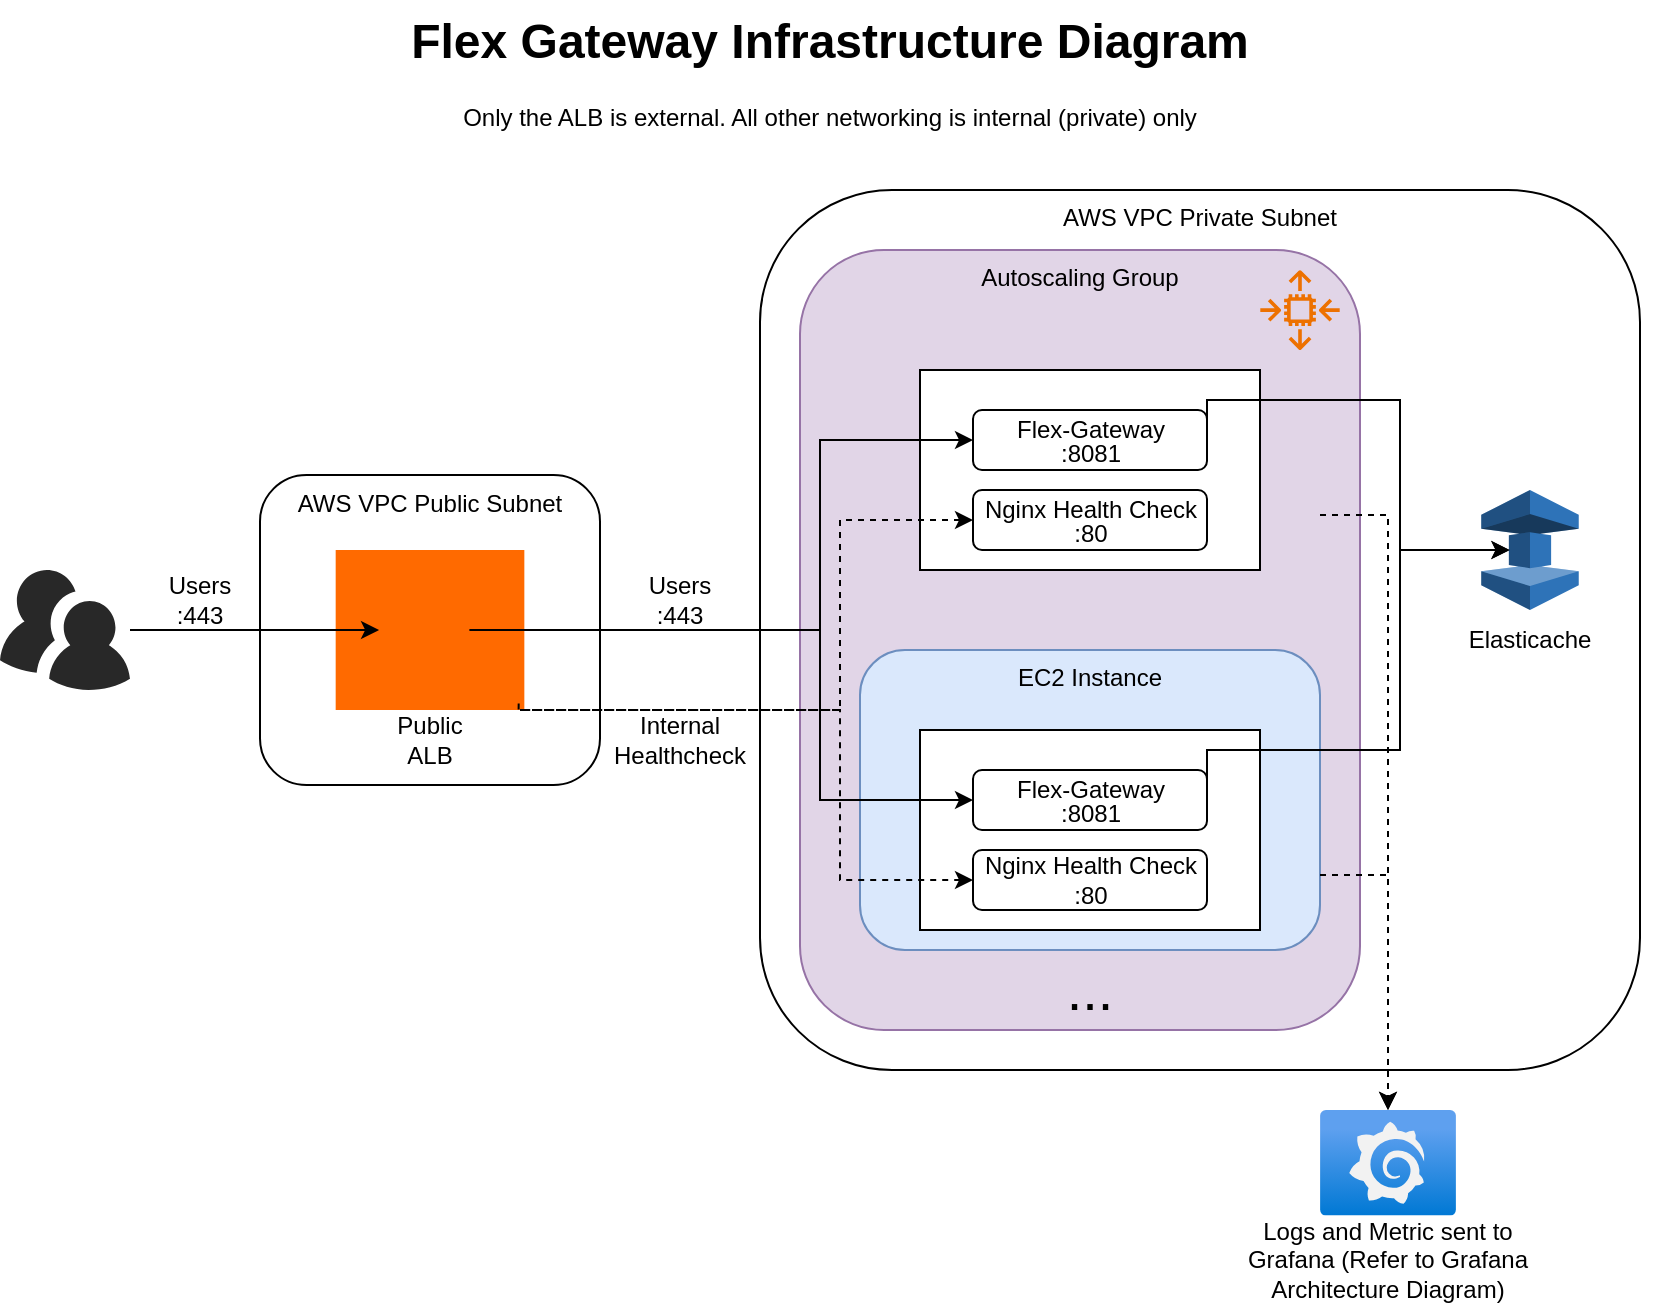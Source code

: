 <mxfile version="28.2.3">
  <diagram name="Page-1" id="Oap9Uj49-vAxEfMM_Ddv">
    <mxGraphModel dx="2377" dy="1252" grid="1" gridSize="10" guides="1" tooltips="1" connect="1" arrows="1" fold="1" page="1" pageScale="1" pageWidth="850" pageHeight="1100" math="0" shadow="0">
      <root>
        <mxCell id="0" />
        <mxCell id="1" parent="0" />
        <mxCell id="5G9Hfgs1YEClRX-4D4DC-1" value="AWS VPC Private Subnet" style="rounded=1;whiteSpace=wrap;html=1;verticalAlign=top;container=0;" parent="1" vertex="1">
          <mxGeometry x="390" y="105" width="440" height="440" as="geometry" />
        </mxCell>
        <mxCell id="JU4nquK_jm7ar9zYCTRF-6" value="&lt;div&gt;AWS VPC Public Subnet&lt;/div&gt;" style="rounded=1;whiteSpace=wrap;html=1;verticalAlign=top;" vertex="1" parent="1">
          <mxGeometry x="140" y="247.5" width="170" height="155" as="geometry" />
        </mxCell>
        <mxCell id="5G9Hfgs1YEClRX-4D4DC-7" value="&lt;h1 style=&quot;margin-top: 0px;&quot;&gt;Flex Gateway Infrastructure Diagram&lt;/h1&gt;&lt;p&gt;Only the ALB is external. All other networking is internal (private) only&lt;/p&gt;" style="text;html=1;whiteSpace=wrap;overflow=hidden;rounded=0;align=center;" parent="1" vertex="1">
          <mxGeometry x="200" y="10" width="450" height="120" as="geometry" />
        </mxCell>
        <mxCell id="5G9Hfgs1YEClRX-4D4DC-30" value="" style="points=[[0.23,0.5,0,0,0],[0.71,0.5,0,0,0],[0.97,0.96,0,0,0]];aspect=fixed;html=1;align=center;shadow=0;dashed=0;fillColor=#FF6A00;strokeColor=none;shape=mxgraph.alibaba_cloud.alb_application_load_balancer_01;pointerEvents=0;verticalAlign=top;fontFamily=Helvetica;fontSize=12;fontColor=default;movable=1;resizable=1;rotatable=1;deletable=1;editable=1;locked=0;connectable=1;" parent="1" vertex="1">
          <mxGeometry x="177.84" y="285" width="94.33" height="80" as="geometry" />
        </mxCell>
        <mxCell id="5G9Hfgs1YEClRX-4D4DC-39" value="&lt;div&gt;Public ALB&lt;/div&gt;" style="text;html=1;align=center;verticalAlign=middle;whiteSpace=wrap;rounded=0;fontFamily=Helvetica;fontSize=12;fontColor=default;" parent="1" vertex="1">
          <mxGeometry x="195" y="365" width="60" height="30" as="geometry" />
        </mxCell>
        <mxCell id="JU4nquK_jm7ar9zYCTRF-2" value="" style="group" vertex="1" connectable="0" parent="1">
          <mxGeometry x="710" y="255" width="130" height="90" as="geometry" />
        </mxCell>
        <mxCell id="JU4nquK_jm7ar9zYCTRF-1" value="" style="outlineConnect=0;dashed=0;verticalLabelPosition=bottom;verticalAlign=top;align=center;html=1;shape=mxgraph.aws3.elasticache;fillColor=#2E73B8;gradientColor=none;" vertex="1" parent="JU4nquK_jm7ar9zYCTRF-2">
          <mxGeometry x="40.62" width="48.75" height="60" as="geometry" />
        </mxCell>
        <mxCell id="5G9Hfgs1YEClRX-4D4DC-14" value="&lt;div&gt;Elasticache&lt;/div&gt;" style="text;html=1;align=center;verticalAlign=middle;whiteSpace=wrap;rounded=0;fontFamily=Helvetica;fontSize=12;fontColor=default;" parent="JU4nquK_jm7ar9zYCTRF-2" vertex="1">
          <mxGeometry y="60" width="130" height="30" as="geometry" />
        </mxCell>
        <mxCell id="JU4nquK_jm7ar9zYCTRF-8" value="" style="group" vertex="1" connectable="0" parent="1">
          <mxGeometry x="440" y="155" width="250" height="370" as="geometry" />
        </mxCell>
        <mxCell id="5G9Hfgs1YEClRX-4D4DC-2" value="EC2 Instance" style="rounded=1;whiteSpace=wrap;html=1;verticalAlign=top;labelBackgroundColor=none;fillColor=#dae8fc;strokeColor=#6c8ebf;" parent="JU4nquK_jm7ar9zYCTRF-8" vertex="1">
          <mxGeometry width="230" height="150" as="geometry" />
        </mxCell>
        <mxCell id="JU4nquK_jm7ar9zYCTRF-42" value="Autoscaling Group" style="rounded=1;whiteSpace=wrap;html=1;fillColor=#e1d5e7;strokeColor=#9673a6;verticalAlign=top;" vertex="1" parent="JU4nquK_jm7ar9zYCTRF-8">
          <mxGeometry x="-30" y="-20" width="280" height="390" as="geometry" />
        </mxCell>
        <mxCell id="5G9Hfgs1YEClRX-4D4DC-10" value="" style="group" parent="JU4nquK_jm7ar9zYCTRF-8" vertex="1" connectable="0">
          <mxGeometry x="30" y="30" width="170" height="170" as="geometry" />
        </mxCell>
        <mxCell id="5G9Hfgs1YEClRX-4D4DC-9" value="" style="rounded=0;whiteSpace=wrap;html=1;" parent="5G9Hfgs1YEClRX-4D4DC-10" vertex="1">
          <mxGeometry y="10" width="170" height="100" as="geometry" />
        </mxCell>
        <mxCell id="5G9Hfgs1YEClRX-4D4DC-3" value="" style="shape=image;html=1;verticalAlign=top;verticalLabelPosition=bottom;labelBackgroundColor=#ffffff;imageAspect=0;aspect=fixed;image=https://icons.diagrams.net/icon-cache1/Ionicons_Fill_Vol_2-2187/logo-docker-1464.svg" parent="5G9Hfgs1YEClRX-4D4DC-10" vertex="1">
          <mxGeometry x="64.997" y="-10" width="40" height="40" as="geometry" />
        </mxCell>
        <mxCell id="5G9Hfgs1YEClRX-4D4DC-23" value="&lt;div style=&quot;line-height: 100%;&quot;&gt;Nginx Health Check :80&lt;/div&gt;" style="rounded=1;whiteSpace=wrap;html=1;pointerEvents=0;align=center;verticalAlign=middle;fontFamily=Helvetica;fontSize=12;fontColor=default;fillColor=none;gradientColor=none;" parent="5G9Hfgs1YEClRX-4D4DC-10" vertex="1">
          <mxGeometry x="26.5" y="70" width="117" height="30" as="geometry" />
        </mxCell>
        <mxCell id="JU4nquK_jm7ar9zYCTRF-7" value="&lt;div style=&quot;line-height: 100%;&quot;&gt;&lt;div&gt;&lt;div&gt;&lt;font&gt;Flex-Gateway&lt;/font&gt;&lt;/div&gt;&lt;div&gt;&lt;font&gt;:8081&lt;/font&gt;&lt;/div&gt;&lt;/div&gt;&lt;/div&gt;" style="rounded=1;whiteSpace=wrap;html=1;pointerEvents=0;align=center;verticalAlign=middle;fontFamily=Helvetica;fontSize=12;fontColor=default;fillColor=none;gradientColor=none;" vertex="1" parent="5G9Hfgs1YEClRX-4D4DC-10">
          <mxGeometry x="26.5" y="30" width="117" height="30" as="geometry" />
        </mxCell>
        <mxCell id="JU4nquK_jm7ar9zYCTRF-43" value="" style="sketch=0;outlineConnect=0;fontColor=#232F3E;gradientColor=none;fillColor=#ED7100;strokeColor=none;dashed=0;verticalLabelPosition=bottom;verticalAlign=top;align=center;html=1;fontSize=12;fontStyle=0;aspect=fixed;pointerEvents=1;shape=mxgraph.aws4.auto_scaling2;" vertex="1" parent="JU4nquK_jm7ar9zYCTRF-8">
          <mxGeometry x="200" y="-10" width="40" height="40" as="geometry" />
        </mxCell>
        <mxCell id="JU4nquK_jm7ar9zYCTRF-9" value="" style="group" vertex="1" connectable="0" parent="1">
          <mxGeometry x="440" y="335" width="230" height="200" as="geometry" />
        </mxCell>
        <mxCell id="JU4nquK_jm7ar9zYCTRF-10" value="EC2 Instance" style="rounded=1;whiteSpace=wrap;html=1;verticalAlign=top;labelBackgroundColor=none;fillColor=#dae8fc;strokeColor=#6c8ebf;" vertex="1" parent="JU4nquK_jm7ar9zYCTRF-9">
          <mxGeometry width="230" height="150" as="geometry" />
        </mxCell>
        <mxCell id="JU4nquK_jm7ar9zYCTRF-11" value="" style="group" vertex="1" connectable="0" parent="JU4nquK_jm7ar9zYCTRF-9">
          <mxGeometry x="30" y="30" width="170" height="170" as="geometry" />
        </mxCell>
        <mxCell id="JU4nquK_jm7ar9zYCTRF-12" value="" style="rounded=0;whiteSpace=wrap;html=1;" vertex="1" parent="JU4nquK_jm7ar9zYCTRF-11">
          <mxGeometry y="10" width="170" height="100" as="geometry" />
        </mxCell>
        <mxCell id="JU4nquK_jm7ar9zYCTRF-13" value="" style="shape=image;html=1;verticalAlign=top;verticalLabelPosition=bottom;labelBackgroundColor=#ffffff;imageAspect=0;aspect=fixed;image=https://icons.diagrams.net/icon-cache1/Ionicons_Fill_Vol_2-2187/logo-docker-1464.svg" vertex="1" parent="JU4nquK_jm7ar9zYCTRF-11">
          <mxGeometry x="64.997" y="-10" width="40" height="40" as="geometry" />
        </mxCell>
        <mxCell id="JU4nquK_jm7ar9zYCTRF-14" value="&lt;div&gt;Nginx Health Check&lt;/div&gt;&lt;div&gt;:80&lt;/div&gt;" style="rounded=1;whiteSpace=wrap;html=1;pointerEvents=0;align=center;verticalAlign=middle;fontFamily=Helvetica;fontSize=12;fontColor=default;fillColor=none;gradientColor=none;" vertex="1" parent="JU4nquK_jm7ar9zYCTRF-11">
          <mxGeometry x="26.5" y="70" width="117" height="30" as="geometry" />
        </mxCell>
        <mxCell id="JU4nquK_jm7ar9zYCTRF-15" value="&lt;div style=&quot;line-height: 100%;&quot;&gt;&lt;div&gt;Flex-Gateway&lt;/div&gt;&lt;div&gt;:8081&lt;/div&gt;&lt;/div&gt;" style="rounded=1;whiteSpace=wrap;html=1;pointerEvents=0;align=center;verticalAlign=middle;fontFamily=Helvetica;fontSize=12;fontColor=default;fillColor=none;gradientColor=none;" vertex="1" parent="JU4nquK_jm7ar9zYCTRF-11">
          <mxGeometry x="26.5" y="30" width="117" height="30" as="geometry" />
        </mxCell>
        <mxCell id="JU4nquK_jm7ar9zYCTRF-26" value="&lt;font style=&quot;font-size: 28px;&quot;&gt;...&lt;/font&gt;" style="text;html=1;align=center;verticalAlign=middle;whiteSpace=wrap;rounded=0;" vertex="1" parent="JU4nquK_jm7ar9zYCTRF-11">
          <mxGeometry x="55" y="125" width="60" height="30" as="geometry" />
        </mxCell>
        <mxCell id="JU4nquK_jm7ar9zYCTRF-19" style="edgeStyle=orthogonalEdgeStyle;rounded=0;orthogonalLoop=1;jettySize=auto;html=1;exitX=1;exitY=0.5;exitDx=0;exitDy=0;entryX=0.29;entryY=0.5;entryDx=0;entryDy=0;entryPerimeter=0;" edge="1" parent="1" source="JU4nquK_jm7ar9zYCTRF-7" target="JU4nquK_jm7ar9zYCTRF-1">
          <mxGeometry relative="1" as="geometry">
            <Array as="points">
              <mxPoint x="710" y="210" />
              <mxPoint x="710" y="285" />
            </Array>
          </mxGeometry>
        </mxCell>
        <mxCell id="JU4nquK_jm7ar9zYCTRF-21" style="edgeStyle=orthogonalEdgeStyle;rounded=0;orthogonalLoop=1;jettySize=auto;html=1;exitX=1;exitY=0.5;exitDx=0;exitDy=0;entryX=0.29;entryY=0.5;entryDx=0;entryDy=0;entryPerimeter=0;" edge="1" parent="1" source="JU4nquK_jm7ar9zYCTRF-15" target="JU4nquK_jm7ar9zYCTRF-1">
          <mxGeometry relative="1" as="geometry">
            <Array as="points">
              <mxPoint x="710" y="385" />
              <mxPoint x="710" y="285" />
            </Array>
          </mxGeometry>
        </mxCell>
        <mxCell id="JU4nquK_jm7ar9zYCTRF-23" style="edgeStyle=orthogonalEdgeStyle;rounded=0;orthogonalLoop=1;jettySize=auto;html=1;exitX=0.71;exitY=0.5;exitDx=0;exitDy=0;exitPerimeter=0;entryX=0;entryY=0.5;entryDx=0;entryDy=0;" edge="1" parent="1" source="5G9Hfgs1YEClRX-4D4DC-30" target="JU4nquK_jm7ar9zYCTRF-7">
          <mxGeometry relative="1" as="geometry">
            <Array as="points">
              <mxPoint x="420" y="325" />
              <mxPoint x="420" y="230" />
            </Array>
          </mxGeometry>
        </mxCell>
        <mxCell id="JU4nquK_jm7ar9zYCTRF-24" style="edgeStyle=orthogonalEdgeStyle;rounded=0;orthogonalLoop=1;jettySize=auto;html=1;exitX=0.71;exitY=0.5;exitDx=0;exitDy=0;exitPerimeter=0;entryX=0;entryY=0.5;entryDx=0;entryDy=0;" edge="1" parent="1" source="5G9Hfgs1YEClRX-4D4DC-30" target="JU4nquK_jm7ar9zYCTRF-15">
          <mxGeometry relative="1" as="geometry">
            <Array as="points">
              <mxPoint x="420" y="325" />
              <mxPoint x="420" y="410" />
            </Array>
          </mxGeometry>
        </mxCell>
        <mxCell id="JU4nquK_jm7ar9zYCTRF-25" value="&lt;div&gt;Users&lt;/div&gt;&lt;div&gt;:443&lt;/div&gt;" style="text;html=1;align=center;verticalAlign=middle;whiteSpace=wrap;rounded=0;" vertex="1" parent="1">
          <mxGeometry x="320" y="295" width="60" height="30" as="geometry" />
        </mxCell>
        <mxCell id="JU4nquK_jm7ar9zYCTRF-27" value="" style="image;aspect=fixed;html=1;points=[[0,0.5,0,-2,0],[0.5,0,0,0,0]];align=center;fontSize=12;image=img/lib/azure2/other/Grafana.svg;" vertex="1" parent="1">
          <mxGeometry x="670" y="565" width="68" height="52.8" as="geometry" />
        </mxCell>
        <mxCell id="JU4nquK_jm7ar9zYCTRF-35" value="Logs and Metric sent to Grafana (Refer to Grafana Architecture Diagram)" style="text;html=1;align=center;verticalAlign=middle;whiteSpace=wrap;rounded=0;" vertex="1" parent="1">
          <mxGeometry x="629" y="625" width="150" height="30" as="geometry" />
        </mxCell>
        <mxCell id="JU4nquK_jm7ar9zYCTRF-36" style="edgeStyle=orthogonalEdgeStyle;rounded=0;orthogonalLoop=1;jettySize=auto;html=1;exitX=1;exitY=0.75;exitDx=0;exitDy=0;entryX=0.5;entryY=0;entryDx=0;entryDy=0;entryPerimeter=0;dashed=1;" edge="1" parent="1" source="JU4nquK_jm7ar9zYCTRF-10" target="JU4nquK_jm7ar9zYCTRF-27">
          <mxGeometry relative="1" as="geometry" />
        </mxCell>
        <mxCell id="JU4nquK_jm7ar9zYCTRF-37" style="edgeStyle=orthogonalEdgeStyle;rounded=0;orthogonalLoop=1;jettySize=auto;html=1;exitX=1;exitY=0.75;exitDx=0;exitDy=0;entryX=0.5;entryY=0;entryDx=0;entryDy=0;entryPerimeter=0;dashed=1;" edge="1" parent="1" source="5G9Hfgs1YEClRX-4D4DC-2" target="JU4nquK_jm7ar9zYCTRF-27">
          <mxGeometry relative="1" as="geometry" />
        </mxCell>
        <mxCell id="JU4nquK_jm7ar9zYCTRF-41" value="&lt;div&gt;Internal Healthcheck&lt;/div&gt;" style="text;html=1;align=center;verticalAlign=middle;whiteSpace=wrap;rounded=0;" vertex="1" parent="1">
          <mxGeometry x="320" y="365" width="60" height="30" as="geometry" />
        </mxCell>
        <mxCell id="JU4nquK_jm7ar9zYCTRF-40" style="edgeStyle=orthogonalEdgeStyle;rounded=0;orthogonalLoop=1;jettySize=auto;html=1;entryX=0;entryY=0.5;entryDx=0;entryDy=0;dashed=1;" edge="1" parent="1" target="5G9Hfgs1YEClRX-4D4DC-23">
          <mxGeometry relative="1" as="geometry">
            <mxPoint x="270" y="365" as="sourcePoint" />
            <Array as="points">
              <mxPoint x="430" y="365" />
              <mxPoint x="430" y="270" />
            </Array>
          </mxGeometry>
        </mxCell>
        <mxCell id="JU4nquK_jm7ar9zYCTRF-39" style="edgeStyle=orthogonalEdgeStyle;rounded=0;orthogonalLoop=1;jettySize=auto;html=1;exitX=0.97;exitY=0.96;exitDx=0;exitDy=0;exitPerimeter=0;entryX=0;entryY=0.5;entryDx=0;entryDy=0;dashed=1;" edge="1" parent="1" source="5G9Hfgs1YEClRX-4D4DC-30" target="JU4nquK_jm7ar9zYCTRF-14">
          <mxGeometry relative="1" as="geometry">
            <mxPoint x="350" y="525" as="targetPoint" />
            <Array as="points">
              <mxPoint x="269" y="365" />
              <mxPoint x="430" y="365" />
              <mxPoint x="430" y="450" />
            </Array>
          </mxGeometry>
        </mxCell>
        <mxCell id="JU4nquK_jm7ar9zYCTRF-45" value="" style="verticalLabelPosition=bottom;sketch=0;html=1;fillColor=#282828;strokeColor=none;verticalAlign=top;pointerEvents=1;align=center;shape=mxgraph.cisco_safe.people_places_things_icons.icon9;" vertex="1" parent="1">
          <mxGeometry x="10" y="295" width="65" height="60" as="geometry" />
        </mxCell>
        <mxCell id="JU4nquK_jm7ar9zYCTRF-47" style="edgeStyle=orthogonalEdgeStyle;rounded=0;orthogonalLoop=1;jettySize=auto;html=1;entryX=0.23;entryY=0.5;entryDx=0;entryDy=0;entryPerimeter=0;" edge="1" parent="1" source="JU4nquK_jm7ar9zYCTRF-45" target="5G9Hfgs1YEClRX-4D4DC-30">
          <mxGeometry relative="1" as="geometry" />
        </mxCell>
        <mxCell id="JU4nquK_jm7ar9zYCTRF-48" value="&lt;div&gt;Users&lt;/div&gt;&lt;div&gt;:443&lt;/div&gt;" style="text;html=1;align=center;verticalAlign=middle;whiteSpace=wrap;rounded=0;" vertex="1" parent="1">
          <mxGeometry x="80" y="295" width="60" height="30" as="geometry" />
        </mxCell>
      </root>
    </mxGraphModel>
  </diagram>
</mxfile>

